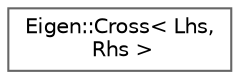 digraph "类继承关系图"
{
 // LATEX_PDF_SIZE
  bgcolor="transparent";
  edge [fontname=Helvetica,fontsize=10,labelfontname=Helvetica,labelfontsize=10];
  node [fontname=Helvetica,fontsize=10,shape=box,height=0.2,width=0.4];
  rankdir="LR";
  Node0 [id="Node000000",label="Eigen::Cross\< Lhs,\l Rhs \>",height=0.2,width=0.4,color="grey40", fillcolor="white", style="filled",URL="$class_eigen_1_1_cross.html",tooltip=" "];
}
